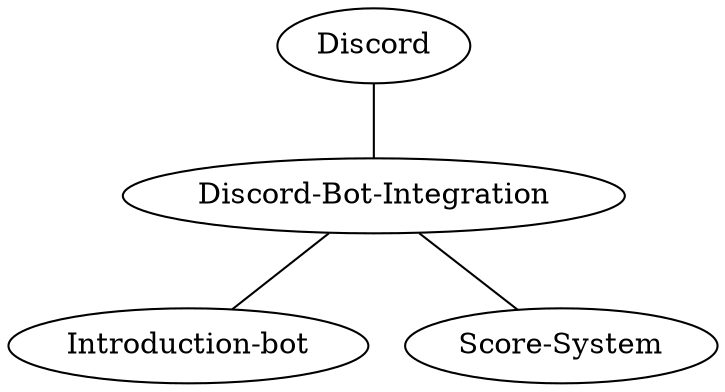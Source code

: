 graph{
    "Discord-Bot-Integration" -- "Introduction-bot"
    "Discord-Bot-Integration" -- "Score-System"
    "Discord" -- "Discord-Bot-Integration"
}
